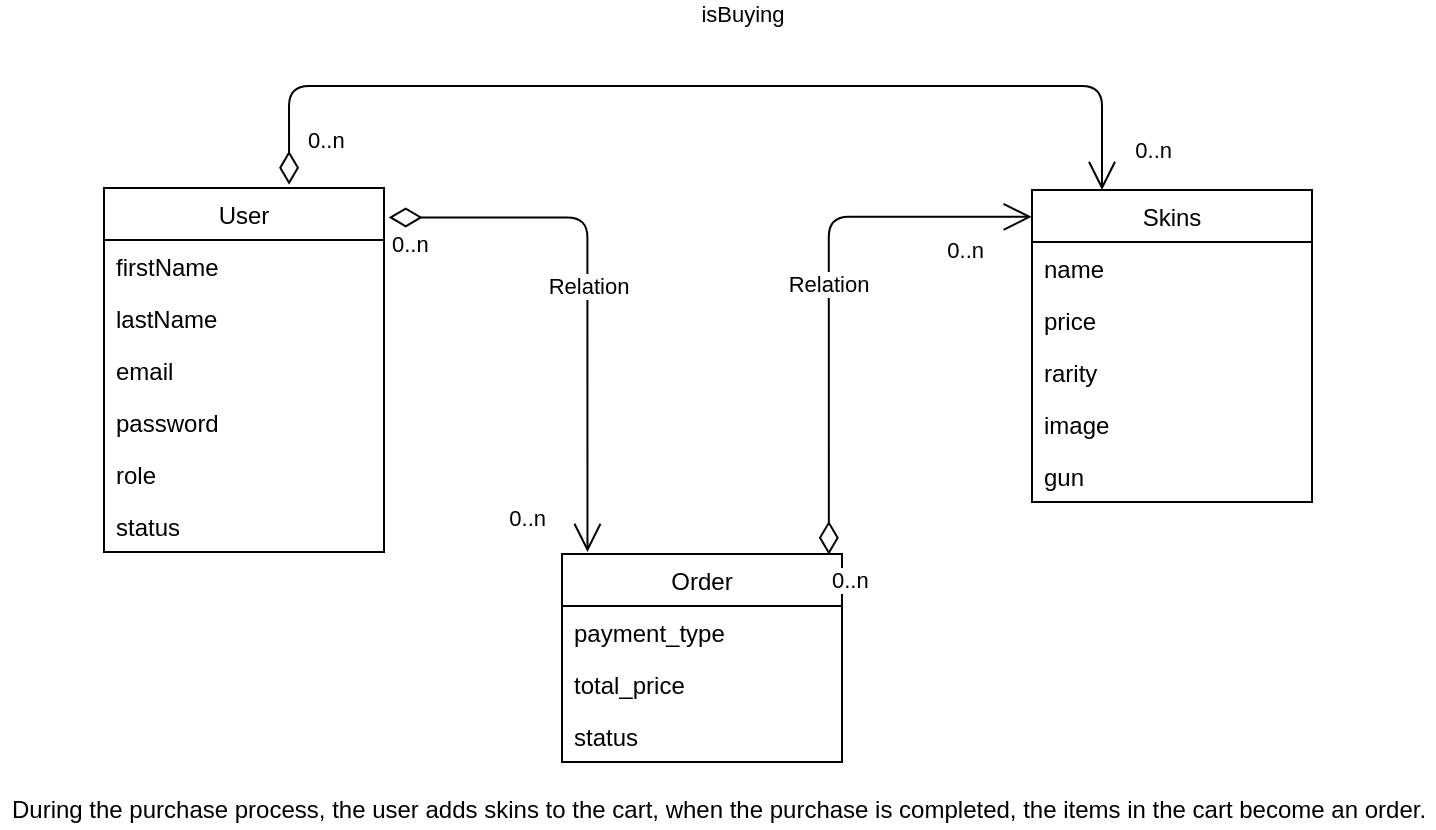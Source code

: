 <mxfile>
    <diagram id="13rSzhyZE2kRIB4usSqU" name="Page-1">
        <mxGraphModel dx="590" dy="566" grid="0" gridSize="10" guides="0" tooltips="1" connect="1" arrows="1" fold="1" page="0" pageScale="1" pageWidth="850" pageHeight="1100" math="0" shadow="0">
            <root>
                <mxCell id="0"/>
                <mxCell id="1" parent="0"/>
                <mxCell id="2" value="User" style="swimlane;fontStyle=0;childLayout=stackLayout;horizontal=1;startSize=26;fillColor=none;horizontalStack=0;resizeParent=1;resizeParentMax=0;resizeLast=0;collapsible=1;marginBottom=0;" parent="1" vertex="1">
                    <mxGeometry x="519" y="238" width="140" height="182" as="geometry"/>
                </mxCell>
                <mxCell id="3" value="firstName" style="text;strokeColor=none;fillColor=none;align=left;verticalAlign=top;spacingLeft=4;spacingRight=4;overflow=hidden;rotatable=0;points=[[0,0.5],[1,0.5]];portConstraint=eastwest;" parent="2" vertex="1">
                    <mxGeometry y="26" width="140" height="26" as="geometry"/>
                </mxCell>
                <mxCell id="5" value="lastName" style="text;strokeColor=none;fillColor=none;align=left;verticalAlign=top;spacingLeft=4;spacingRight=4;overflow=hidden;rotatable=0;points=[[0,0.5],[1,0.5]];portConstraint=eastwest;" parent="2" vertex="1">
                    <mxGeometry y="52" width="140" height="26" as="geometry"/>
                </mxCell>
                <mxCell id="14" value="email" style="text;strokeColor=none;fillColor=none;align=left;verticalAlign=top;spacingLeft=4;spacingRight=4;overflow=hidden;rotatable=0;points=[[0,0.5],[1,0.5]];portConstraint=eastwest;" parent="2" vertex="1">
                    <mxGeometry y="78" width="140" height="26" as="geometry"/>
                </mxCell>
                <mxCell id="15" value="password" style="text;strokeColor=none;fillColor=none;align=left;verticalAlign=top;spacingLeft=4;spacingRight=4;overflow=hidden;rotatable=0;points=[[0,0.5],[1,0.5]];portConstraint=eastwest;" parent="2" vertex="1">
                    <mxGeometry y="104" width="140" height="26" as="geometry"/>
                </mxCell>
                <mxCell id="16" value="role" style="text;strokeColor=none;fillColor=none;align=left;verticalAlign=top;spacingLeft=4;spacingRight=4;overflow=hidden;rotatable=0;points=[[0,0.5],[1,0.5]];portConstraint=eastwest;" parent="2" vertex="1">
                    <mxGeometry y="130" width="140" height="26" as="geometry"/>
                </mxCell>
                <mxCell id="17" value="status" style="text;strokeColor=none;fillColor=none;align=left;verticalAlign=top;spacingLeft=4;spacingRight=4;overflow=hidden;rotatable=0;points=[[0,0.5],[1,0.5]];portConstraint=eastwest;" parent="2" vertex="1">
                    <mxGeometry y="156" width="140" height="26" as="geometry"/>
                </mxCell>
                <mxCell id="6" value="Skins" style="swimlane;fontStyle=0;childLayout=stackLayout;horizontal=1;startSize=26;fillColor=none;horizontalStack=0;resizeParent=1;resizeParentMax=0;resizeLast=0;collapsible=1;marginBottom=0;" parent="1" vertex="1">
                    <mxGeometry x="983" y="239" width="140" height="156" as="geometry"/>
                </mxCell>
                <mxCell id="7" value="name" style="text;strokeColor=none;fillColor=none;align=left;verticalAlign=top;spacingLeft=4;spacingRight=4;overflow=hidden;rotatable=0;points=[[0,0.5],[1,0.5]];portConstraint=eastwest;container=1;" parent="6" vertex="1">
                    <mxGeometry y="26" width="140" height="26" as="geometry"/>
                </mxCell>
                <mxCell id="8" value="price" style="text;strokeColor=none;fillColor=none;align=left;verticalAlign=top;spacingLeft=4;spacingRight=4;overflow=hidden;rotatable=0;points=[[0,0.5],[1,0.5]];portConstraint=eastwest;" parent="6" vertex="1">
                    <mxGeometry y="52" width="140" height="26" as="geometry"/>
                </mxCell>
                <mxCell id="9" value="rarity" style="text;strokeColor=none;fillColor=none;align=left;verticalAlign=top;spacingLeft=4;spacingRight=4;overflow=hidden;rotatable=0;points=[[0,0.5],[1,0.5]];portConstraint=eastwest;" parent="6" vertex="1">
                    <mxGeometry y="78" width="140" height="26" as="geometry"/>
                </mxCell>
                <mxCell id="19" value="image" style="text;strokeColor=none;fillColor=none;align=left;verticalAlign=top;spacingLeft=4;spacingRight=4;overflow=hidden;rotatable=0;points=[[0,0.5],[1,0.5]];portConstraint=eastwest;" parent="6" vertex="1">
                    <mxGeometry y="104" width="140" height="26" as="geometry"/>
                </mxCell>
                <mxCell id="20" value="gun" style="text;strokeColor=none;fillColor=none;align=left;verticalAlign=top;spacingLeft=4;spacingRight=4;overflow=hidden;rotatable=0;points=[[0,0.5],[1,0.5]];portConstraint=eastwest;container=1;" parent="6" vertex="1">
                    <mxGeometry y="130" width="140" height="26" as="geometry"/>
                </mxCell>
                <mxCell id="22" value="isBuying" style="endArrow=open;html=1;endSize=12;startArrow=diamondThin;startSize=14;startFill=0;edgeStyle=orthogonalEdgeStyle;entryX=0.25;entryY=0;entryDx=0;entryDy=0;exitX=0.661;exitY=-0.009;exitDx=0;exitDy=0;exitPerimeter=0;" parent="1" source="2" target="6" edge="1">
                    <mxGeometry x="0.084" y="36" relative="1" as="geometry">
                        <mxPoint x="606" y="187" as="sourcePoint"/>
                        <mxPoint x="953" y="167" as="targetPoint"/>
                        <mxPoint as="offset"/>
                        <Array as="points">
                            <mxPoint x="612" y="187"/>
                            <mxPoint x="1018" y="187"/>
                        </Array>
                    </mxGeometry>
                </mxCell>
                <mxCell id="23" value="0..n" style="edgeLabel;resizable=0;html=1;align=left;verticalAlign=top;" parent="22" connectable="0" vertex="1">
                    <mxGeometry x="-1" relative="1" as="geometry">
                        <mxPoint x="7" y="-35" as="offset"/>
                    </mxGeometry>
                </mxCell>
                <mxCell id="24" value="0..n" style="edgeLabel;resizable=0;html=1;align=right;verticalAlign=top;" parent="22" connectable="0" vertex="1">
                    <mxGeometry x="1" relative="1" as="geometry">
                        <mxPoint x="35" y="-33" as="offset"/>
                    </mxGeometry>
                </mxCell>
                <mxCell id="25" value="Order" style="swimlane;fontStyle=0;childLayout=stackLayout;horizontal=1;startSize=26;fillColor=none;horizontalStack=0;resizeParent=1;resizeParentMax=0;resizeLast=0;collapsible=1;marginBottom=0;" vertex="1" parent="1">
                    <mxGeometry x="748" y="421" width="140" height="104" as="geometry"/>
                </mxCell>
                <mxCell id="26" value="payment_type" style="text;strokeColor=none;fillColor=none;align=left;verticalAlign=top;spacingLeft=4;spacingRight=4;overflow=hidden;rotatable=0;points=[[0,0.5],[1,0.5]];portConstraint=eastwest;" vertex="1" parent="25">
                    <mxGeometry y="26" width="140" height="26" as="geometry"/>
                </mxCell>
                <mxCell id="27" value="total_price" style="text;strokeColor=none;fillColor=none;align=left;verticalAlign=top;spacingLeft=4;spacingRight=4;overflow=hidden;rotatable=0;points=[[0,0.5],[1,0.5]];portConstraint=eastwest;" vertex="1" parent="25">
                    <mxGeometry y="52" width="140" height="26" as="geometry"/>
                </mxCell>
                <mxCell id="28" value="status" style="text;strokeColor=none;fillColor=none;align=left;verticalAlign=top;spacingLeft=4;spacingRight=4;overflow=hidden;rotatable=0;points=[[0,0.5],[1,0.5]];portConstraint=eastwest;" vertex="1" parent="25">
                    <mxGeometry y="78" width="140" height="26" as="geometry"/>
                </mxCell>
                <mxCell id="29" value="Relation" style="endArrow=open;html=1;endSize=12;startArrow=diamondThin;startSize=14;startFill=0;edgeStyle=orthogonalEdgeStyle;entryX=0.091;entryY=-0.01;entryDx=0;entryDy=0;entryPerimeter=0;exitX=1.017;exitY=0.081;exitDx=0;exitDy=0;exitPerimeter=0;" edge="1" parent="1" source="2" target="25">
                    <mxGeometry relative="1" as="geometry">
                        <mxPoint x="589" y="247" as="sourcePoint"/>
                        <mxPoint x="779" y="415" as="targetPoint"/>
                    </mxGeometry>
                </mxCell>
                <mxCell id="30" value="0..n" style="edgeLabel;resizable=0;html=1;align=left;verticalAlign=top;" connectable="0" vertex="1" parent="29">
                    <mxGeometry x="-1" relative="1" as="geometry"/>
                </mxCell>
                <mxCell id="31" value="0..n" style="edgeLabel;resizable=0;html=1;align=right;verticalAlign=top;" connectable="0" vertex="1" parent="29">
                    <mxGeometry x="1" relative="1" as="geometry">
                        <mxPoint x="-20" y="-30" as="offset"/>
                    </mxGeometry>
                </mxCell>
                <mxCell id="32" value="Relation" style="endArrow=open;html=1;endSize=12;startArrow=diamondThin;startSize=14;startFill=0;edgeStyle=orthogonalEdgeStyle;exitX=0.953;exitY=0.004;exitDx=0;exitDy=0;exitPerimeter=0;entryX=-0.001;entryY=0.086;entryDx=0;entryDy=0;entryPerimeter=0;" edge="1" parent="1" source="25" target="6">
                    <mxGeometry relative="1" as="geometry">
                        <mxPoint x="781" y="415" as="sourcePoint"/>
                        <mxPoint x="941" y="326" as="targetPoint"/>
                    </mxGeometry>
                </mxCell>
                <mxCell id="33" value="0..n" style="edgeLabel;resizable=0;html=1;align=left;verticalAlign=top;" connectable="0" vertex="1" parent="32">
                    <mxGeometry x="-1" relative="1" as="geometry"/>
                </mxCell>
                <mxCell id="34" value="0..n" style="edgeLabel;resizable=0;html=1;align=right;verticalAlign=top;" connectable="0" vertex="1" parent="32">
                    <mxGeometry x="1" relative="1" as="geometry">
                        <mxPoint x="-23" y="4" as="offset"/>
                    </mxGeometry>
                </mxCell>
                <mxCell id="35" value="During the purchase process, the user adds skins to the cart, when the purchase is completed, the items in the cart become an order." style="text;html=1;resizable=0;autosize=1;align=center;verticalAlign=middle;points=[];fillColor=none;strokeColor=none;rounded=0;" vertex="1" parent="1">
                    <mxGeometry x="467" y="540" width="717" height="18" as="geometry"/>
                </mxCell>
            </root>
        </mxGraphModel>
    </diagram>
</mxfile>